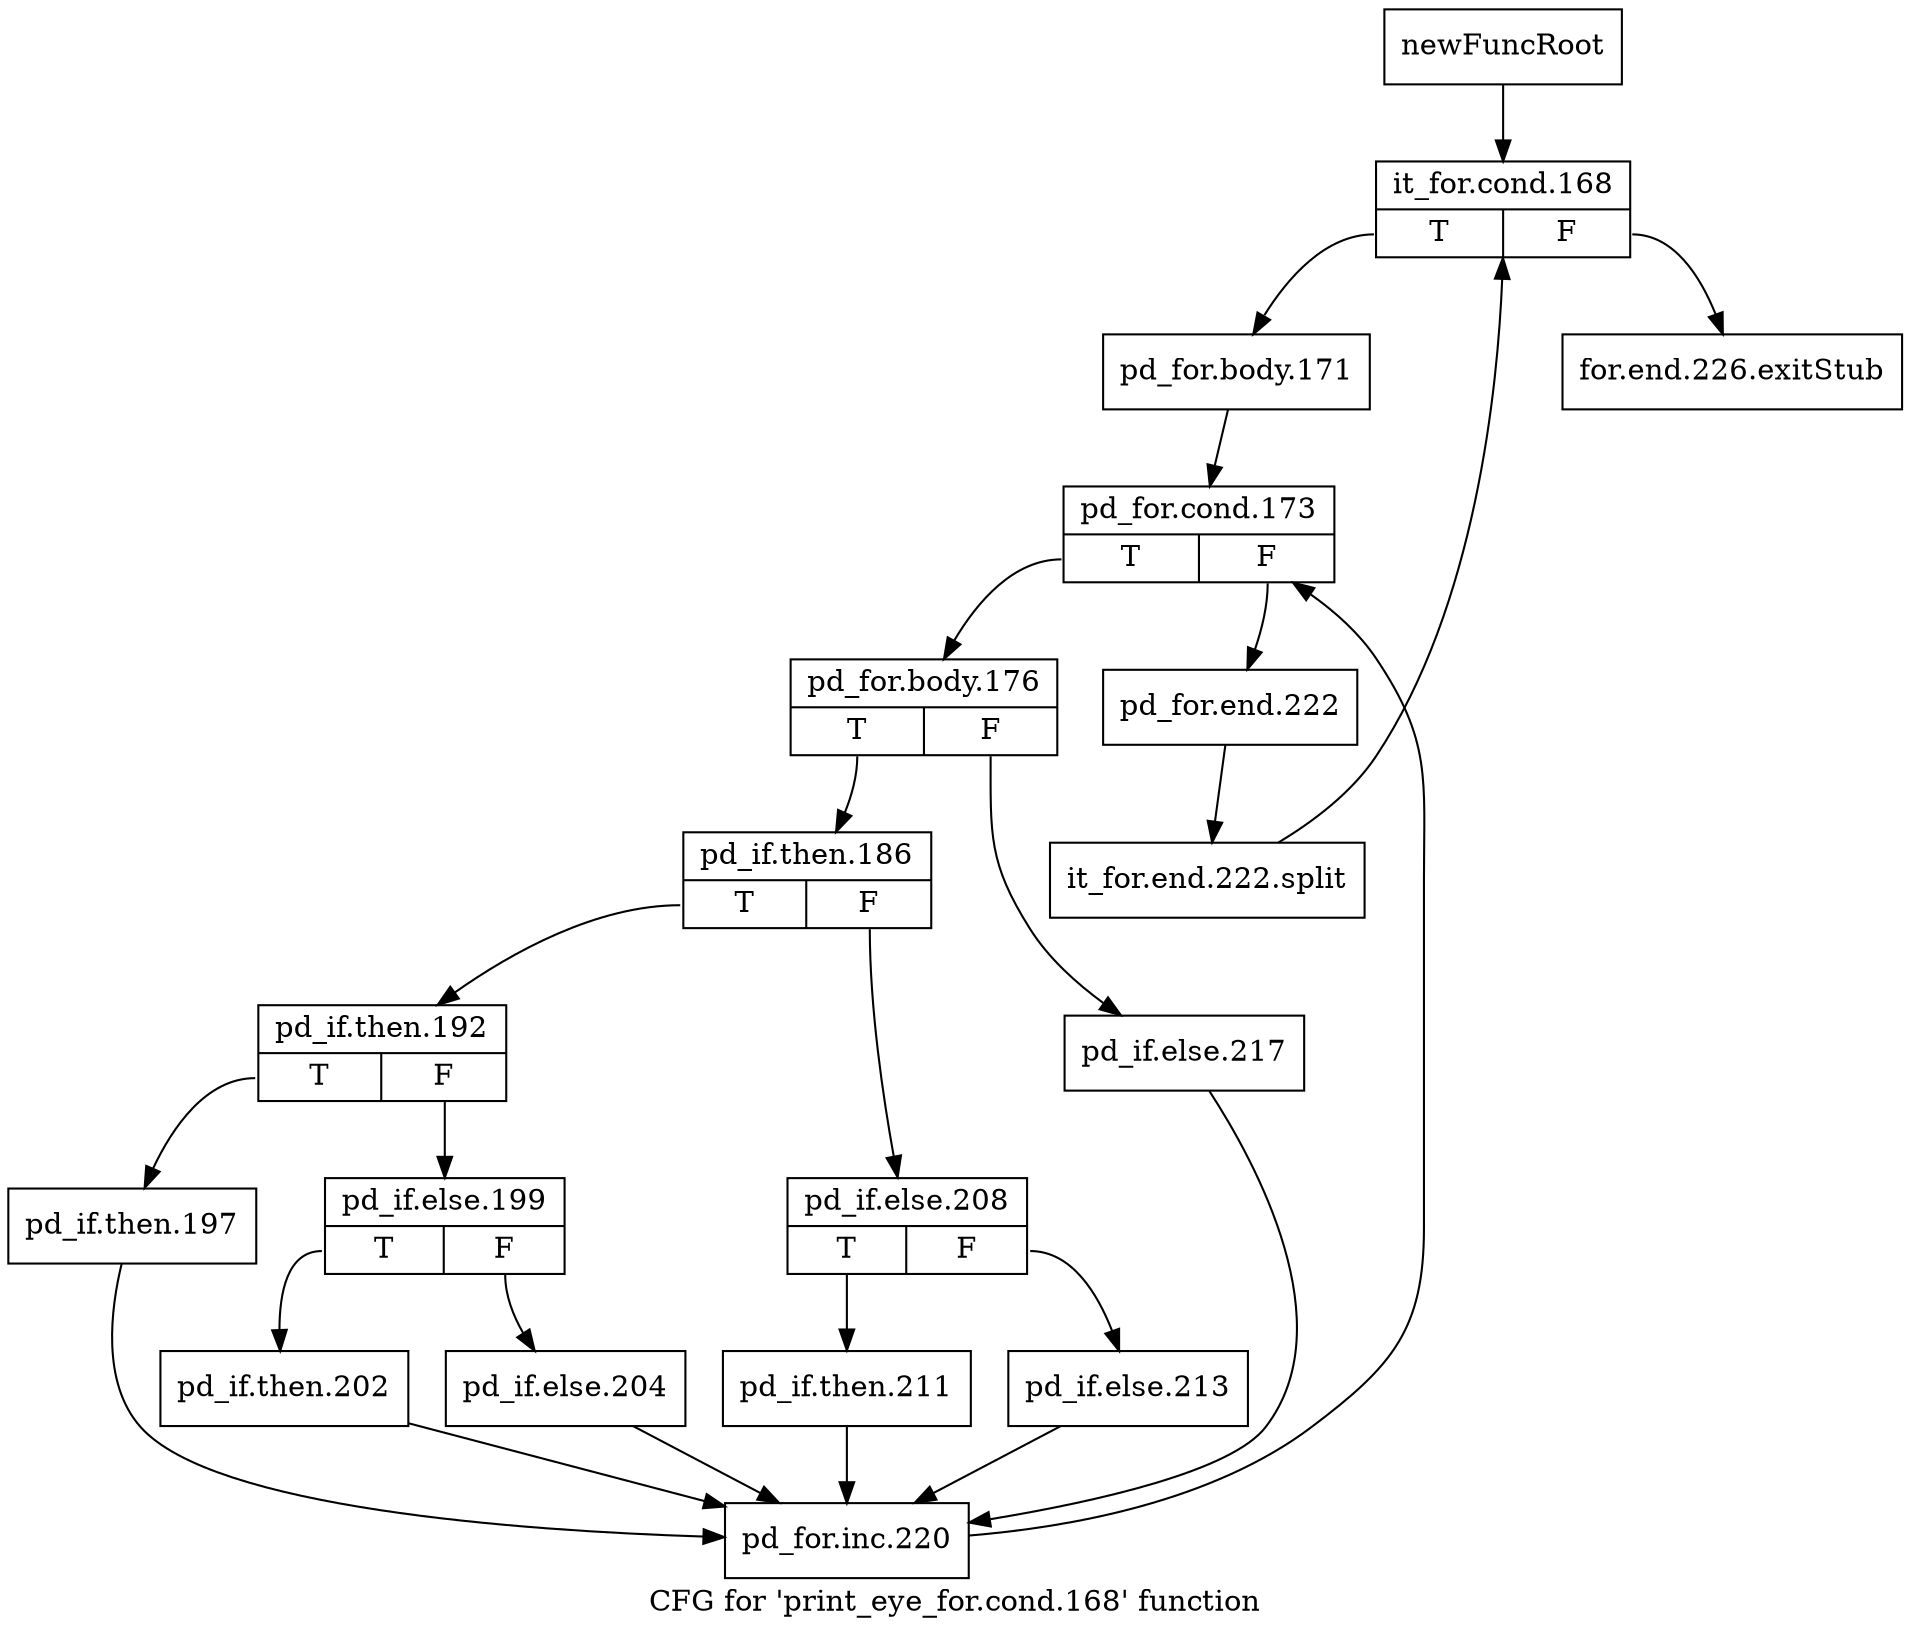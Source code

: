 digraph "CFG for 'print_eye_for.cond.168' function" {
	label="CFG for 'print_eye_for.cond.168' function";

	Node0x4107590 [shape=record,label="{newFuncRoot}"];
	Node0x4107590 -> Node0x4107630;
	Node0x41075e0 [shape=record,label="{for.end.226.exitStub}"];
	Node0x4107630 [shape=record,label="{it_for.cond.168|{<s0>T|<s1>F}}"];
	Node0x4107630:s0 -> Node0x3e75520;
	Node0x4107630:s1 -> Node0x41075e0;
	Node0x3e75520 [shape=record,label="{pd_for.body.171}"];
	Node0x3e75520 -> Node0x3e75570;
	Node0x3e75570 [shape=record,label="{pd_for.cond.173|{<s0>T|<s1>F}}"];
	Node0x3e75570:s0 -> Node0x3e75610;
	Node0x3e75570:s1 -> Node0x3e755c0;
	Node0x3e755c0 [shape=record,label="{pd_for.end.222}"];
	Node0x3e755c0 -> Node0x5004690;
	Node0x5004690 [shape=record,label="{it_for.end.222.split}"];
	Node0x5004690 -> Node0x4107630;
	Node0x3e75610 [shape=record,label="{pd_for.body.176|{<s0>T|<s1>F}}"];
	Node0x3e75610:s0 -> Node0x3e756b0;
	Node0x3e75610:s1 -> Node0x3e75660;
	Node0x3e75660 [shape=record,label="{pd_if.else.217}"];
	Node0x3e75660 -> Node0x3e75980;
	Node0x3e756b0 [shape=record,label="{pd_if.then.186|{<s0>T|<s1>F}}"];
	Node0x3e756b0:s0 -> Node0x3e757f0;
	Node0x3e756b0:s1 -> Node0x3e75700;
	Node0x3e75700 [shape=record,label="{pd_if.else.208|{<s0>T|<s1>F}}"];
	Node0x3e75700:s0 -> Node0x3e757a0;
	Node0x3e75700:s1 -> Node0x3e75750;
	Node0x3e75750 [shape=record,label="{pd_if.else.213}"];
	Node0x3e75750 -> Node0x3e75980;
	Node0x3e757a0 [shape=record,label="{pd_if.then.211}"];
	Node0x3e757a0 -> Node0x3e75980;
	Node0x3e757f0 [shape=record,label="{pd_if.then.192|{<s0>T|<s1>F}}"];
	Node0x3e757f0:s0 -> Node0x3e75930;
	Node0x3e757f0:s1 -> Node0x3e75840;
	Node0x3e75840 [shape=record,label="{pd_if.else.199|{<s0>T|<s1>F}}"];
	Node0x3e75840:s0 -> Node0x3e758e0;
	Node0x3e75840:s1 -> Node0x3e75890;
	Node0x3e75890 [shape=record,label="{pd_if.else.204}"];
	Node0x3e75890 -> Node0x3e75980;
	Node0x3e758e0 [shape=record,label="{pd_if.then.202}"];
	Node0x3e758e0 -> Node0x3e75980;
	Node0x3e75930 [shape=record,label="{pd_if.then.197}"];
	Node0x3e75930 -> Node0x3e75980;
	Node0x3e75980 [shape=record,label="{pd_for.inc.220}"];
	Node0x3e75980 -> Node0x3e75570;
}
